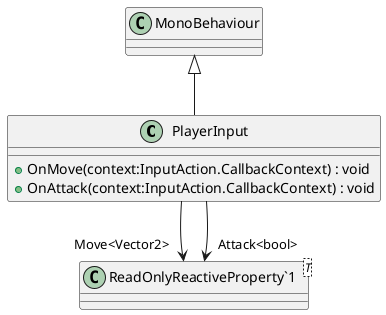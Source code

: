 @startuml
class PlayerInput {
    + OnMove(context:InputAction.CallbackContext) : void
    + OnAttack(context:InputAction.CallbackContext) : void
}
class "ReadOnlyReactiveProperty`1"<T> {
}
MonoBehaviour <|-- PlayerInput
PlayerInput --> "Move<Vector2>" "ReadOnlyReactiveProperty`1"
PlayerInput --> "Attack<bool>" "ReadOnlyReactiveProperty`1"
@enduml
